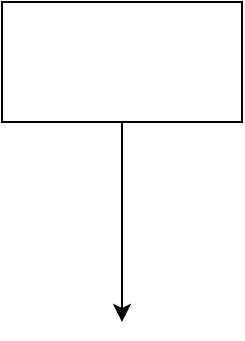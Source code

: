 <mxfile>
    <diagram id="7bshMCoIEP99EQuUOXUW" name="Page-1">
        <mxGraphModel dx="372" dy="372" grid="1" gridSize="10" guides="1" tooltips="1" connect="1" arrows="1" fold="1" page="1" pageScale="1" pageWidth="850" pageHeight="1100" math="0" shadow="0">
            <root>
                <mxCell id="0"/>
                <mxCell id="1" parent="0"/>
                <mxCell id="3" style="edgeStyle=none;html=1;" parent="1" source="2" edge="1">
                    <mxGeometry relative="1" as="geometry">
                        <mxPoint x="180" y="200" as="targetPoint"/>
                    </mxGeometry>
                </mxCell>
                <mxCell id="2" value="" style="whiteSpace=wrap;html=1;" parent="1" vertex="1">
                    <mxGeometry x="120" y="40" width="120" height="60" as="geometry"/>
                </mxCell>
            </root>
        </mxGraphModel>
    </diagram>
</mxfile>